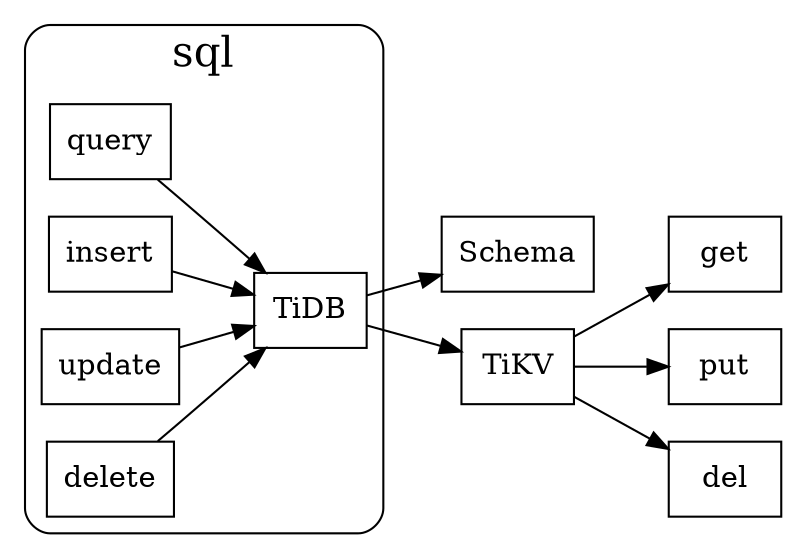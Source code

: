 digraph schema_map_to_kv {
  node[shape=box;];
  newrank=true;
  rankdir=LR;
  TiDB;
  subgraph cluster_sql {
    graph[label="sql";fontsize=20;style=rounded]
    {
      query;
      insert;
      update;
      delete;
    } -> TiDB
  }
  TiDB -> Schema;

  TiDB -> TiKV
  TiKV -> {
    get;
    put;
    del;
  };

}
